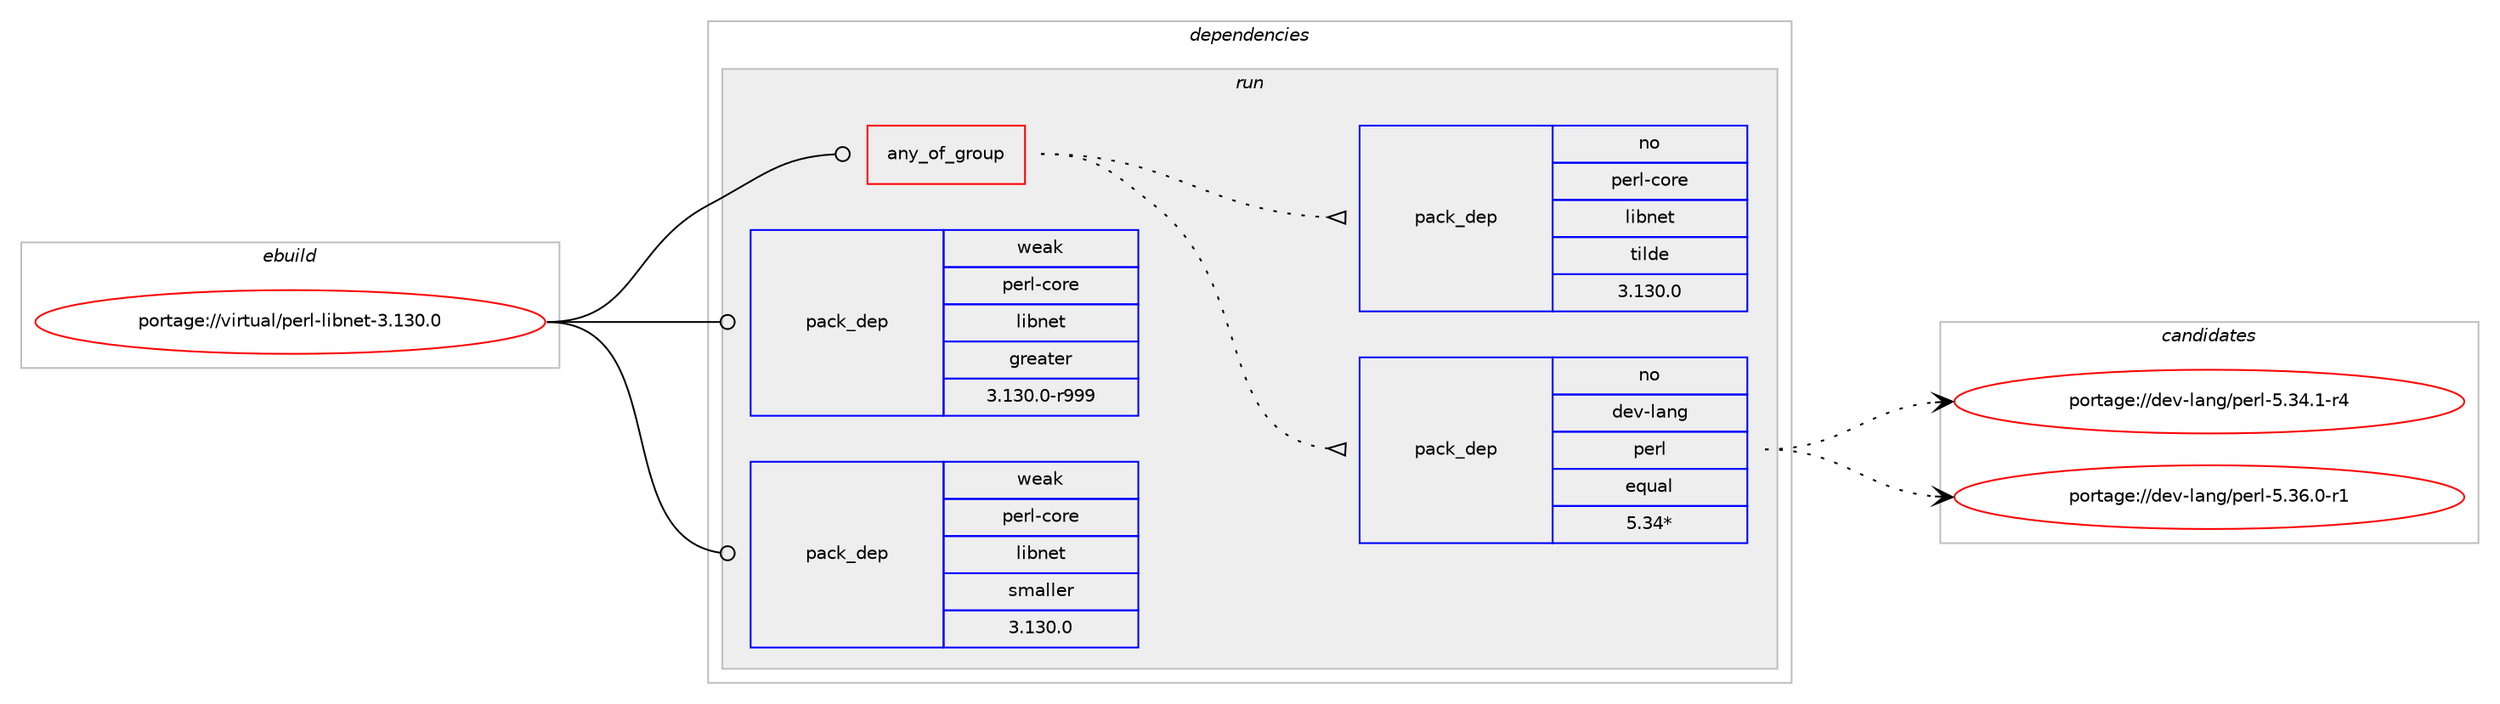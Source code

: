 digraph prolog {

# *************
# Graph options
# *************

newrank=true;
concentrate=true;
compound=true;
graph [rankdir=LR,fontname=Helvetica,fontsize=10,ranksep=1.5];#, ranksep=2.5, nodesep=0.2];
edge  [arrowhead=vee];
node  [fontname=Helvetica,fontsize=10];

# **********
# The ebuild
# **********

subgraph cluster_leftcol {
color=gray;
rank=same;
label=<<i>ebuild</i>>;
id [label="portage://virtual/perl-libnet-3.130.0", color=red, width=4, href="../virtual/perl-libnet-3.130.0.svg"];
}

# ****************
# The dependencies
# ****************

subgraph cluster_midcol {
color=gray;
label=<<i>dependencies</i>>;
subgraph cluster_compile {
fillcolor="#eeeeee";
style=filled;
label=<<i>compile</i>>;
}
subgraph cluster_compileandrun {
fillcolor="#eeeeee";
style=filled;
label=<<i>compile and run</i>>;
}
subgraph cluster_run {
fillcolor="#eeeeee";
style=filled;
label=<<i>run</i>>;
subgraph any41 {
dependency355 [label=<<TABLE BORDER="0" CELLBORDER="1" CELLSPACING="0" CELLPADDING="4"><TR><TD CELLPADDING="10">any_of_group</TD></TR></TABLE>>, shape=none, color=red];subgraph pack228 {
dependency356 [label=<<TABLE BORDER="0" CELLBORDER="1" CELLSPACING="0" CELLPADDING="4" WIDTH="220"><TR><TD ROWSPAN="6" CELLPADDING="30">pack_dep</TD></TR><TR><TD WIDTH="110">no</TD></TR><TR><TD>dev-lang</TD></TR><TR><TD>perl</TD></TR><TR><TD>equal</TD></TR><TR><TD>5.34*</TD></TR></TABLE>>, shape=none, color=blue];
}
dependency355:e -> dependency356:w [weight=20,style="dotted",arrowhead="oinv"];
subgraph pack229 {
dependency357 [label=<<TABLE BORDER="0" CELLBORDER="1" CELLSPACING="0" CELLPADDING="4" WIDTH="220"><TR><TD ROWSPAN="6" CELLPADDING="30">pack_dep</TD></TR><TR><TD WIDTH="110">no</TD></TR><TR><TD>perl-core</TD></TR><TR><TD>libnet</TD></TR><TR><TD>tilde</TD></TR><TR><TD>3.130.0</TD></TR></TABLE>>, shape=none, color=blue];
}
dependency355:e -> dependency357:w [weight=20,style="dotted",arrowhead="oinv"];
}
id:e -> dependency355:w [weight=20,style="solid",arrowhead="odot"];
# *** BEGIN UNKNOWN DEPENDENCY TYPE (TODO) ***
# id -> package_dependency(portage://virtual/perl-libnet-3.130.0,run,no,dev-lang,perl,none,[,,],any_same_slot,[])
# *** END UNKNOWN DEPENDENCY TYPE (TODO) ***

subgraph pack230 {
dependency358 [label=<<TABLE BORDER="0" CELLBORDER="1" CELLSPACING="0" CELLPADDING="4" WIDTH="220"><TR><TD ROWSPAN="6" CELLPADDING="30">pack_dep</TD></TR><TR><TD WIDTH="110">weak</TD></TR><TR><TD>perl-core</TD></TR><TR><TD>libnet</TD></TR><TR><TD>greater</TD></TR><TR><TD>3.130.0-r999</TD></TR></TABLE>>, shape=none, color=blue];
}
id:e -> dependency358:w [weight=20,style="solid",arrowhead="odot"];
subgraph pack231 {
dependency359 [label=<<TABLE BORDER="0" CELLBORDER="1" CELLSPACING="0" CELLPADDING="4" WIDTH="220"><TR><TD ROWSPAN="6" CELLPADDING="30">pack_dep</TD></TR><TR><TD WIDTH="110">weak</TD></TR><TR><TD>perl-core</TD></TR><TR><TD>libnet</TD></TR><TR><TD>smaller</TD></TR><TR><TD>3.130.0</TD></TR></TABLE>>, shape=none, color=blue];
}
id:e -> dependency359:w [weight=20,style="solid",arrowhead="odot"];
}
}

# **************
# The candidates
# **************

subgraph cluster_choices {
rank=same;
color=gray;
label=<<i>candidates</i>>;

subgraph choice228 {
color=black;
nodesep=1;
choice100101118451089711010347112101114108455346515246494511452 [label="portage://dev-lang/perl-5.34.1-r4", color=red, width=4,href="../dev-lang/perl-5.34.1-r4.svg"];
choice100101118451089711010347112101114108455346515446484511449 [label="portage://dev-lang/perl-5.36.0-r1", color=red, width=4,href="../dev-lang/perl-5.36.0-r1.svg"];
dependency356:e -> choice100101118451089711010347112101114108455346515246494511452:w [style=dotted,weight="100"];
dependency356:e -> choice100101118451089711010347112101114108455346515446484511449:w [style=dotted,weight="100"];
}
subgraph choice229 {
color=black;
nodesep=1;
}
subgraph choice230 {
color=black;
nodesep=1;
}
subgraph choice231 {
color=black;
nodesep=1;
}
}

}
